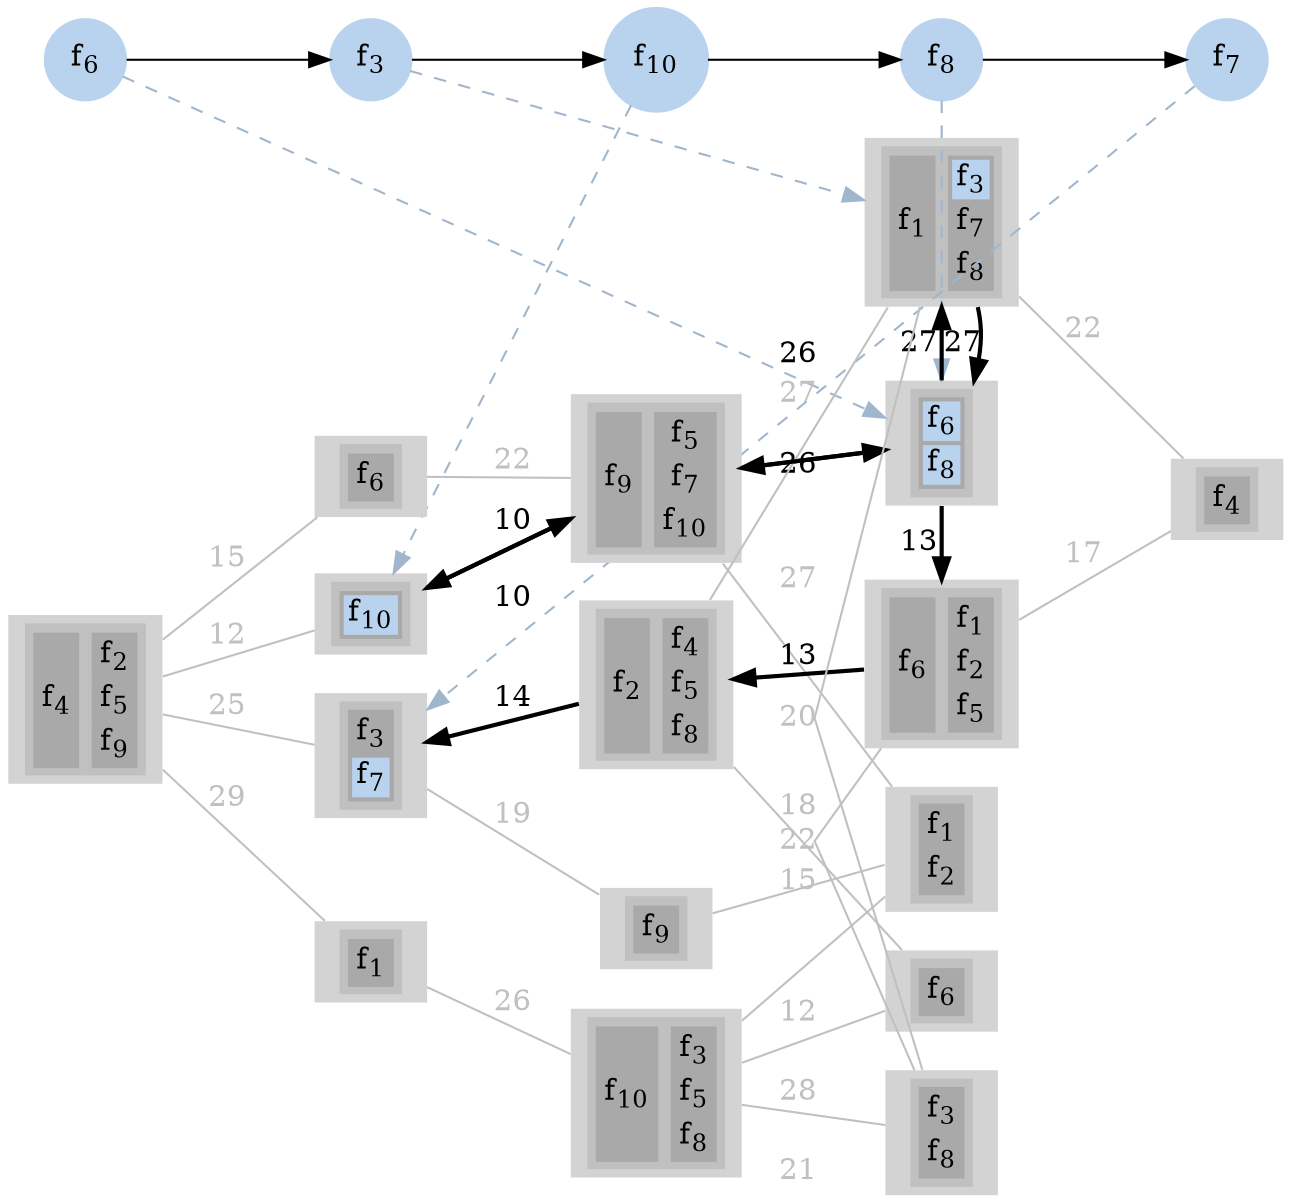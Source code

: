 digraph G
{
ranksep = "equally"
rankdir = LR
subgraph sfc
{
node [shape=circle]
{rank = same; f6; };
{rank = same; f3; };
{rank = same; f10; };
{rank = same; f8; };
{rank = same; f7; };
f6[style=filled label=<f<SUB>6</SUB>> color="slategray2"]
f3[style=filled label=<f<SUB>3</SUB>> color="slategray2"]
f10[style=filled label=<f<SUB>10</SUB>> color="slategray2"]
f8[style=filled label=<f<SUB>8</SUB>> color="slategray2"]
f7[style=filled label=<f<SUB>7</SUB>> color="slategray2"]
f6 -> f3
f3 -> f10
f10 -> f8
f8 -> f7
}
subgraph network
{
node [shape=none]
{rank = same; 1; };
{rank = same; 2; 3; 8; 15; };
{rank = same; 4; 6; 7; 9; };
{rank = same; 5; 11; 10; 14; 12; 13; };
{rank = same; 16; };
11[style=filled
label=<
<TABLE BORDER="0" BGCOLOR="gray">
<TR>
<TD>
<TABLE BORDER="0" BGCOLOR="darkgray">
<TR><TD PORT="f24" BGCOLOR="slategray2">f<SUB>6</SUB></TD></TR>
<TR><TD PORT="f30" BGCOLOR="slategray2">f<SUB>8</SUB></TD></TR>
</TABLE>
</TD>
</TR>
</TABLE>>]

13[style=filled
label=<
<TABLE BORDER="0" BGCOLOR="gray">
<TR>
<TD>
<TABLE BORDER="0" BGCOLOR="darkgray">
<TR><TD PORT="f3" BGCOLOR="darkgray">f<SUB>1</SUB></TD></TR>
</TABLE>
</TD>
<TD>
<TABLE BORDER="0" BGCOLOR="darkgray">
<TR><TD PORT="f12" BGCOLOR="slategray2">f<SUB>3</SUB></TD></TR>
<TR><TD PORT="f26" BGCOLOR="darkgray">f<SUB>7</SUB></TD></TR>
<TR><TD PORT="f31" BGCOLOR="darkgray">f<SUB>8</SUB></TD></TR>
</TABLE>
</TD>
</TR>
</TABLE>>]

13[style=filled
label=<
<TABLE BORDER="0" BGCOLOR="gray">
<TR>
<TD>
<TABLE BORDER="0" BGCOLOR="darkgray">
<TR><TD PORT="f3" BGCOLOR="darkgray">f<SUB>1</SUB></TD></TR>
</TABLE>
</TD>
<TD>
<TABLE BORDER="0" BGCOLOR="darkgray">
<TR><TD PORT="f12" BGCOLOR="slategray2">f<SUB>3</SUB></TD></TR>
<TR><TD PORT="f26" BGCOLOR="darkgray">f<SUB>7</SUB></TD></TR>
<TR><TD PORT="f31" BGCOLOR="darkgray">f<SUB>8</SUB></TD></TR>
</TABLE>
</TD>
</TR>
</TABLE>>]

2[style=filled
label=<
<TABLE BORDER="0" BGCOLOR="gray">
<TR>
<TD>
<TABLE BORDER="0" BGCOLOR="darkgray">
<TR><TD PORT="f37" BGCOLOR="slategray2">f<SUB>10</SUB></TD></TR>
</TABLE>
</TD>
</TR>
</TABLE>>]

2[style=filled
label=<
<TABLE BORDER="0" BGCOLOR="gray">
<TR>
<TD>
<TABLE BORDER="0" BGCOLOR="darkgray">
<TR><TD PORT="f37" BGCOLOR="slategray2">f<SUB>10</SUB></TD></TR>
</TABLE>
</TD>
</TR>
</TABLE>>]

11[style=filled
label=<
<TABLE BORDER="0" BGCOLOR="gray">
<TR>
<TD>
<TABLE BORDER="0" BGCOLOR="darkgray">
<TR><TD PORT="f24" BGCOLOR="slategray2">f<SUB>6</SUB></TD></TR>
<TR><TD PORT="f30" BGCOLOR="slategray2">f<SUB>8</SUB></TD></TR>
</TABLE>
</TD>
</TR>
</TABLE>>]

8[style=filled
label=<
<TABLE BORDER="0" BGCOLOR="gray">
<TR>
<TD>
<TABLE BORDER="0" BGCOLOR="darkgray">
<TR><TD PORT="f11" BGCOLOR="darkgray">f<SUB>3</SUB></TD></TR>
<TR><TD PORT="f27" BGCOLOR="slategray2">f<SUB>7</SUB></TD></TR>
</TABLE>
</TD>
</TR>
</TABLE>>]

1[style=filled
label=<
<TABLE BORDER="0" BGCOLOR="gray">
<TR>
<TD>
<TABLE BORDER="0" BGCOLOR="darkgray">
<TR><TD PORT="f13" BGCOLOR="darkgray">f<SUB>4</SUB></TD></TR>
</TABLE>
</TD>
<TD>
<TABLE BORDER="0" BGCOLOR="darkgray">
<TR><TD PORT="f8" BGCOLOR="darkgray">f<SUB>2</SUB></TD></TR>
<TR><TD PORT="f20" BGCOLOR="darkgray">f<SUB>5</SUB></TD></TR>
<TR><TD PORT="f35" BGCOLOR="darkgray">f<SUB>9</SUB></TD></TR>
</TABLE>
</TD>
</TR>
</TABLE>>]

3[style=filled
label=<
<TABLE BORDER="0" BGCOLOR="gray">
<TR>
<TD>
<TABLE BORDER="0" BGCOLOR="darkgray">
<TR><TD PORT="f4" BGCOLOR="darkgray">f<SUB>1</SUB></TD></TR>
</TABLE>
</TD>
</TR>
</TABLE>>]

15[style=filled
label=<
<TABLE BORDER="0" BGCOLOR="gray">
<TR>
<TD>
<TABLE BORDER="0" BGCOLOR="darkgray">
<TR><TD PORT="f23" BGCOLOR="darkgray">f<SUB>6</SUB></TD></TR>
</TABLE>
</TD>
</TR>
</TABLE>>]

4[style=filled
label=<
<TABLE BORDER="0" BGCOLOR="gray">
<TR>
<TD>
<TABLE BORDER="0" BGCOLOR="darkgray">
<TR><TD PORT="f34" BGCOLOR="darkgray">f<SUB>9</SUB></TD></TR>
</TABLE>
</TD>
<TD>
<TABLE BORDER="0" BGCOLOR="darkgray">
<TR><TD PORT="f19" BGCOLOR="darkgray">f<SUB>5</SUB></TD></TR>
<TR><TD PORT="f25" BGCOLOR="darkgray">f<SUB>7</SUB></TD></TR>
<TR><TD PORT="f38" BGCOLOR="darkgray">f<SUB>10</SUB></TD></TR>
</TABLE>
</TD>
</TR>
</TABLE>>]

6[style=filled
label=<
<TABLE BORDER="0" BGCOLOR="gray">
<TR>
<TD>
<TABLE BORDER="0" BGCOLOR="darkgray">
<TR><TD PORT="f36" BGCOLOR="darkgray">f<SUB>10</SUB></TD></TR>
</TABLE>
</TD>
<TD>
<TABLE BORDER="0" BGCOLOR="darkgray">
<TR><TD PORT="f9" BGCOLOR="darkgray">f<SUB>3</SUB></TD></TR>
<TR><TD PORT="f16" BGCOLOR="darkgray">f<SUB>5</SUB></TD></TR>
<TR><TD PORT="f28" BGCOLOR="darkgray">f<SUB>8</SUB></TD></TR>
</TABLE>
</TD>
</TR>
</TABLE>>]

5[style=filled
label=<
<TABLE BORDER="0" BGCOLOR="gray">
<TR>
<TD>
<TABLE BORDER="0" BGCOLOR="darkgray">
<TR><TD PORT="f1" BGCOLOR="darkgray">f<SUB>1</SUB></TD></TR>
<TR><TD PORT="f5" BGCOLOR="darkgray">f<SUB>2</SUB></TD></TR>
</TABLE>
</TD>
</TR>
</TABLE>>]

7[style=filled
label=<
<TABLE BORDER="0" BGCOLOR="gray">
<TR>
<TD>
<TABLE BORDER="0" BGCOLOR="darkgray">
<TR><TD PORT="f33" BGCOLOR="darkgray">f<SUB>9</SUB></TD></TR>
</TABLE>
</TD>
</TR>
</TABLE>>]

10[style=filled
label=<
<TABLE BORDER="0" BGCOLOR="gray">
<TR>
<TD>
<TABLE BORDER="0" BGCOLOR="darkgray">
<TR><TD PORT="f21" BGCOLOR="darkgray">f<SUB>6</SUB></TD></TR>
</TABLE>
</TD>
</TR>
</TABLE>>]

14[style=filled
label=<
<TABLE BORDER="0" BGCOLOR="gray">
<TR>
<TD>
<TABLE BORDER="0" BGCOLOR="darkgray">
<TR><TD PORT="f10" BGCOLOR="darkgray">f<SUB>3</SUB></TD></TR>
<TR><TD PORT="f32" BGCOLOR="darkgray">f<SUB>8</SUB></TD></TR>
</TABLE>
</TD>
</TR>
</TABLE>>]

9[style=filled
label=<
<TABLE BORDER="0" BGCOLOR="gray">
<TR>
<TD>
<TABLE BORDER="0" BGCOLOR="darkgray">
<TR><TD PORT="f6" BGCOLOR="darkgray">f<SUB>2</SUB></TD></TR>
</TABLE>
</TD>
<TD>
<TABLE BORDER="0" BGCOLOR="darkgray">
<TR><TD PORT="f15" BGCOLOR="darkgray">f<SUB>4</SUB></TD></TR>
<TR><TD PORT="f18" BGCOLOR="darkgray">f<SUB>5</SUB></TD></TR>
<TR><TD PORT="f29" BGCOLOR="darkgray">f<SUB>8</SUB></TD></TR>
</TABLE>
</TD>
</TR>
</TABLE>>]

12[style=filled
label=<
<TABLE BORDER="0" BGCOLOR="gray">
<TR>
<TD>
<TABLE BORDER="0" BGCOLOR="darkgray">
<TR><TD PORT="f22" BGCOLOR="darkgray">f<SUB>6</SUB></TD></TR>
</TABLE>
</TD>
<TD>
<TABLE BORDER="0" BGCOLOR="darkgray">
<TR><TD PORT="f2" BGCOLOR="darkgray">f<SUB>1</SUB></TD></TR>
<TR><TD PORT="f7" BGCOLOR="darkgray">f<SUB>2</SUB></TD></TR>
<TR><TD PORT="f17" BGCOLOR="darkgray">f<SUB>5</SUB></TD></TR>
</TABLE>
</TD>
</TR>
</TABLE>>]

16[style=filled
label=<
<TABLE BORDER="0" BGCOLOR="gray">
<TR>
<TD>
<TABLE BORDER="0" BGCOLOR="darkgray">
<TR><TD PORT="f14" BGCOLOR="darkgray">f<SUB>4</SUB></TD></TR>
</TABLE>
</TD>
</TR>
</TABLE>>]

11 -> 13[label="27" color="black" penwidth=2]
13 -> 11[label="27" color="black" penwidth=2]
11 -> 4[label="26" color="black" penwidth=2]
4 -> 2[label="10" color="black" penwidth=2]
2 -> 4[label="10" color="black" penwidth=2]
4 -> 11[label="26" color="black" penwidth=2]
11 -> 12[label="13" color="black" penwidth=2]
12 -> 9[label="13" color="black" penwidth=2]
9 -> 8[label="14" color="black" penwidth=2]
1 -> 2[label="12" color="gray" fontcolor="gray" dir = none]
1 -> 3[label="29" color="gray" fontcolor="gray" dir = none]
1 -> 8[label="25" color="gray" fontcolor="gray" dir = none]
1 -> 15[label="15" color="gray" fontcolor="gray" dir = none]
3 -> 6[label="26" color="gray" fontcolor="gray" dir = none]
4 -> 5[label="27" color="gray" fontcolor="gray" dir = none]
4 -> 15[label="22" color="gray" fontcolor="gray" dir = none]
5 -> 6[label="12" color="gray" fontcolor="gray" dir = none]
5 -> 7[label="18" color="gray" fontcolor="gray" dir = none]
6 -> 10[label="28" color="gray" fontcolor="gray" dir = none]
6 -> 14[label="21" color="gray" fontcolor="gray" dir = none]
7 -> 8[label="19" color="gray" fontcolor="gray" dir = none]
9 -> 10[label="15" color="gray" fontcolor="gray" dir = none]
9 -> 13[label="27" color="gray" fontcolor="gray" dir = none]
12 -> 14[label="22" color="gray" fontcolor="gray" dir = none]
12 -> 16[label="17" color="gray" fontcolor="gray" dir = none]
13 -> 14[label="20" color="gray" fontcolor="gray" dir = none]
13 -> 16[label="22" color="gray" fontcolor="gray" dir = none]
}
splines=false
f6 -> 11[color="slategray3" style=dashed constraint=false]
f3 -> 13[color="slategray3" style=dashed constraint=false]
f10 -> 2[color="slategray3" style=dashed constraint=false]
f8 -> 11[color="slategray3" style=dashed constraint=false]
f7 -> 8[color="slategray3" style=dashed constraint=false]
}